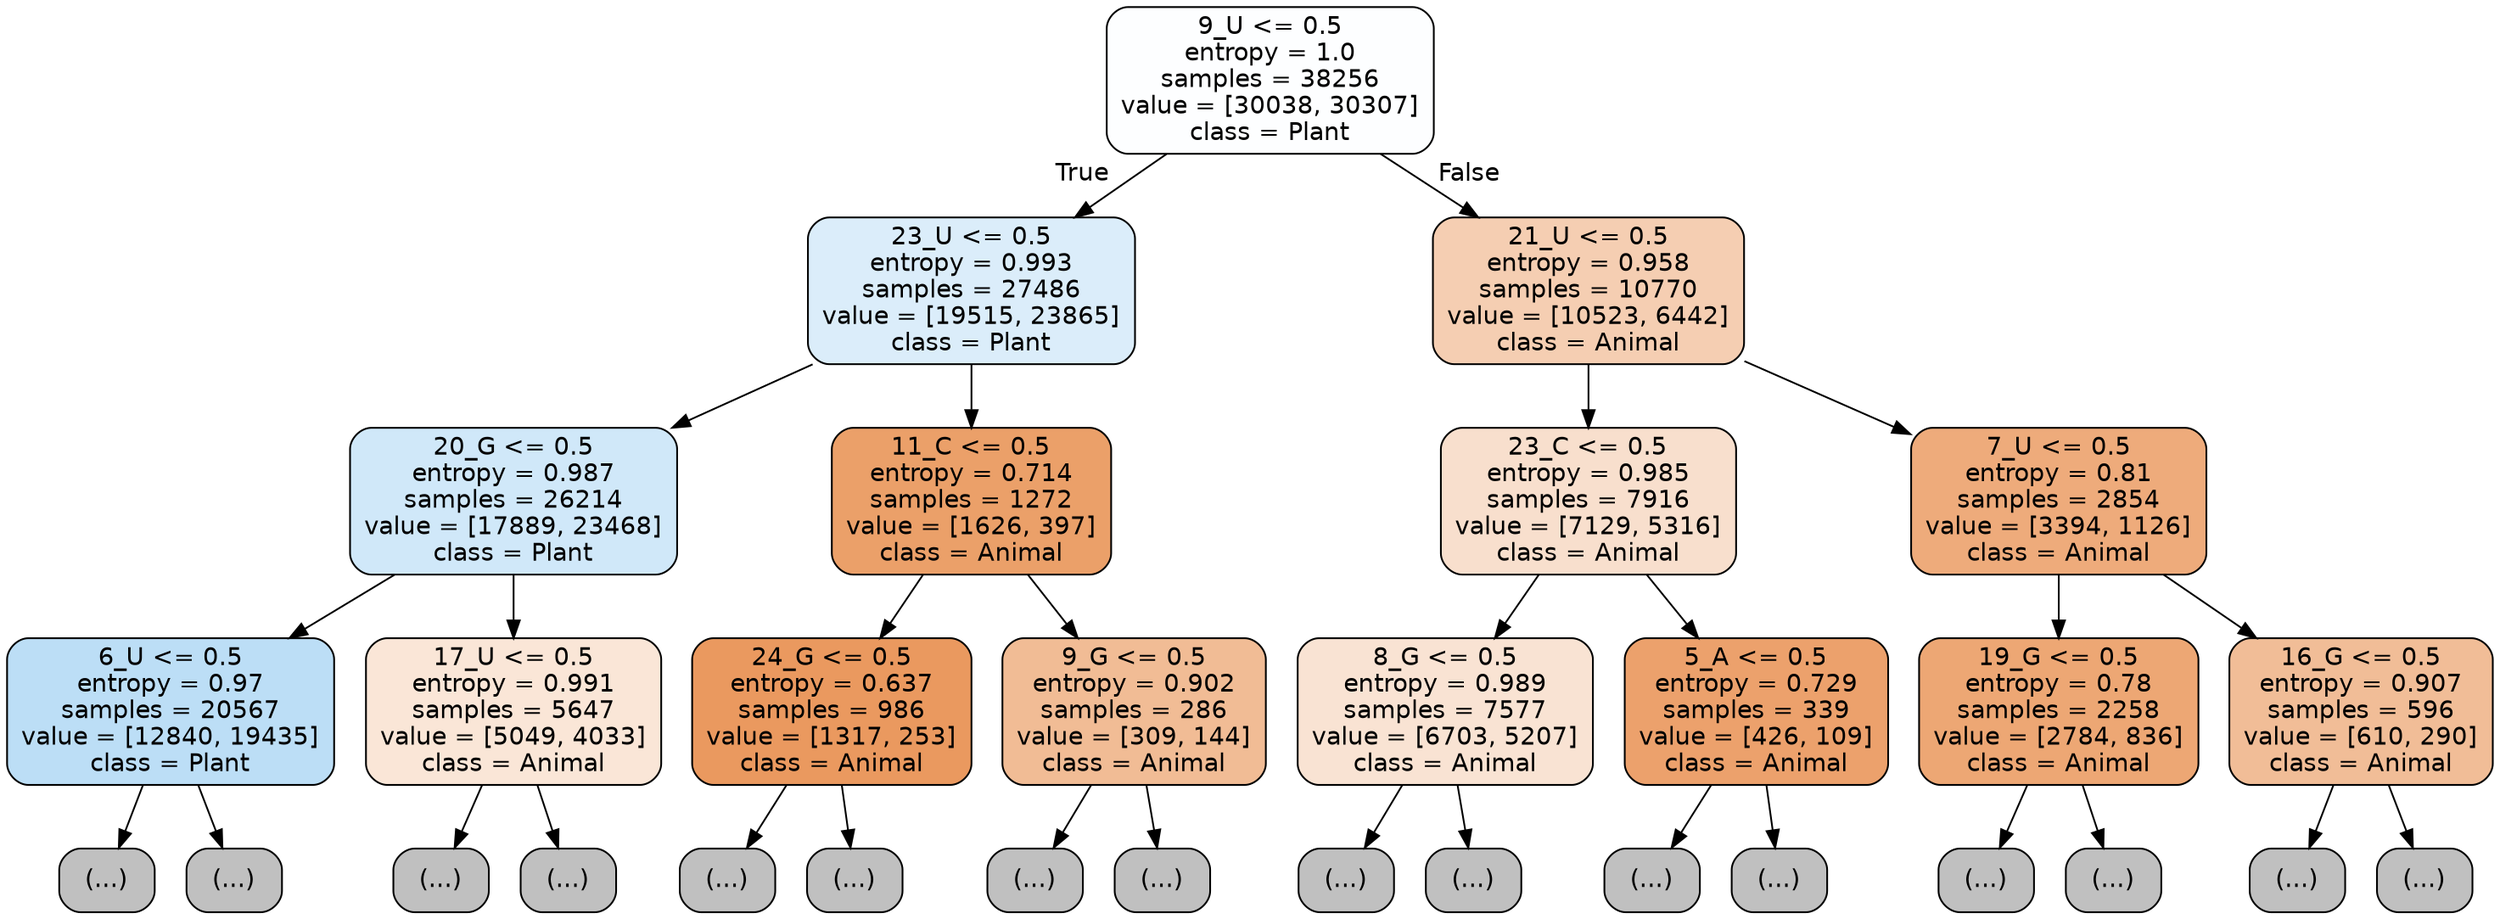 digraph Tree {
node [shape=box, style="filled, rounded", color="black", fontname="helvetica"] ;
edge [fontname="helvetica"] ;
0 [label="9_U <= 0.5\nentropy = 1.0\nsamples = 38256\nvalue = [30038, 30307]\nclass = Plant", fillcolor="#fdfeff"] ;
1 [label="23_U <= 0.5\nentropy = 0.993\nsamples = 27486\nvalue = [19515, 23865]\nclass = Plant", fillcolor="#dbedfa"] ;
0 -> 1 [labeldistance=2.5, labelangle=45, headlabel="True"] ;
2 [label="20_G <= 0.5\nentropy = 0.987\nsamples = 26214\nvalue = [17889, 23468]\nclass = Plant", fillcolor="#d0e8f9"] ;
1 -> 2 ;
3 [label="6_U <= 0.5\nentropy = 0.97\nsamples = 20567\nvalue = [12840, 19435]\nclass = Plant", fillcolor="#bcdef6"] ;
2 -> 3 ;
4 [label="(...)", fillcolor="#C0C0C0"] ;
3 -> 4 ;
6327 [label="(...)", fillcolor="#C0C0C0"] ;
3 -> 6327 ;
8692 [label="17_U <= 0.5\nentropy = 0.991\nsamples = 5647\nvalue = [5049, 4033]\nclass = Animal", fillcolor="#fae6d7"] ;
2 -> 8692 ;
8693 [label="(...)", fillcolor="#C0C0C0"] ;
8692 -> 8693 ;
10892 [label="(...)", fillcolor="#C0C0C0"] ;
8692 -> 10892 ;
11667 [label="11_C <= 0.5\nentropy = 0.714\nsamples = 1272\nvalue = [1626, 397]\nclass = Animal", fillcolor="#eba069"] ;
1 -> 11667 ;
11668 [label="24_G <= 0.5\nentropy = 0.637\nsamples = 986\nvalue = [1317, 253]\nclass = Animal", fillcolor="#ea995f"] ;
11667 -> 11668 ;
11669 [label="(...)", fillcolor="#C0C0C0"] ;
11668 -> 11669 ;
12012 [label="(...)", fillcolor="#C0C0C0"] ;
11668 -> 12012 ;
12087 [label="9_G <= 0.5\nentropy = 0.902\nsamples = 286\nvalue = [309, 144]\nclass = Animal", fillcolor="#f1bc95"] ;
11667 -> 12087 ;
12088 [label="(...)", fillcolor="#C0C0C0"] ;
12087 -> 12088 ;
12177 [label="(...)", fillcolor="#C0C0C0"] ;
12087 -> 12177 ;
12244 [label="21_U <= 0.5\nentropy = 0.958\nsamples = 10770\nvalue = [10523, 6442]\nclass = Animal", fillcolor="#f5ceb2"] ;
0 -> 12244 [labeldistance=2.5, labelangle=-45, headlabel="False"] ;
12245 [label="23_C <= 0.5\nentropy = 0.985\nsamples = 7916\nvalue = [7129, 5316]\nclass = Animal", fillcolor="#f8dfcd"] ;
12244 -> 12245 ;
12246 [label="8_G <= 0.5\nentropy = 0.989\nsamples = 7577\nvalue = [6703, 5207]\nclass = Animal", fillcolor="#f9e3d3"] ;
12245 -> 12246 ;
12247 [label="(...)", fillcolor="#C0C0C0"] ;
12246 -> 12247 ;
14836 [label="(...)", fillcolor="#C0C0C0"] ;
12246 -> 14836 ;
15777 [label="5_A <= 0.5\nentropy = 0.729\nsamples = 339\nvalue = [426, 109]\nclass = Animal", fillcolor="#eca16c"] ;
12245 -> 15777 ;
15778 [label="(...)", fillcolor="#C0C0C0"] ;
15777 -> 15778 ;
15891 [label="(...)", fillcolor="#C0C0C0"] ;
15777 -> 15891 ;
15916 [label="7_U <= 0.5\nentropy = 0.81\nsamples = 2854\nvalue = [3394, 1126]\nclass = Animal", fillcolor="#eeab7b"] ;
12244 -> 15916 ;
15917 [label="19_G <= 0.5\nentropy = 0.78\nsamples = 2258\nvalue = [2784, 836]\nclass = Animal", fillcolor="#eda774"] ;
15916 -> 15917 ;
15918 [label="(...)", fillcolor="#C0C0C0"] ;
15917 -> 15918 ;
16475 [label="(...)", fillcolor="#C0C0C0"] ;
15917 -> 16475 ;
16708 [label="16_G <= 0.5\nentropy = 0.907\nsamples = 596\nvalue = [610, 290]\nclass = Animal", fillcolor="#f1bd97"] ;
15916 -> 16708 ;
16709 [label="(...)", fillcolor="#C0C0C0"] ;
16708 -> 16709 ;
16938 [label="(...)", fillcolor="#C0C0C0"] ;
16708 -> 16938 ;
}